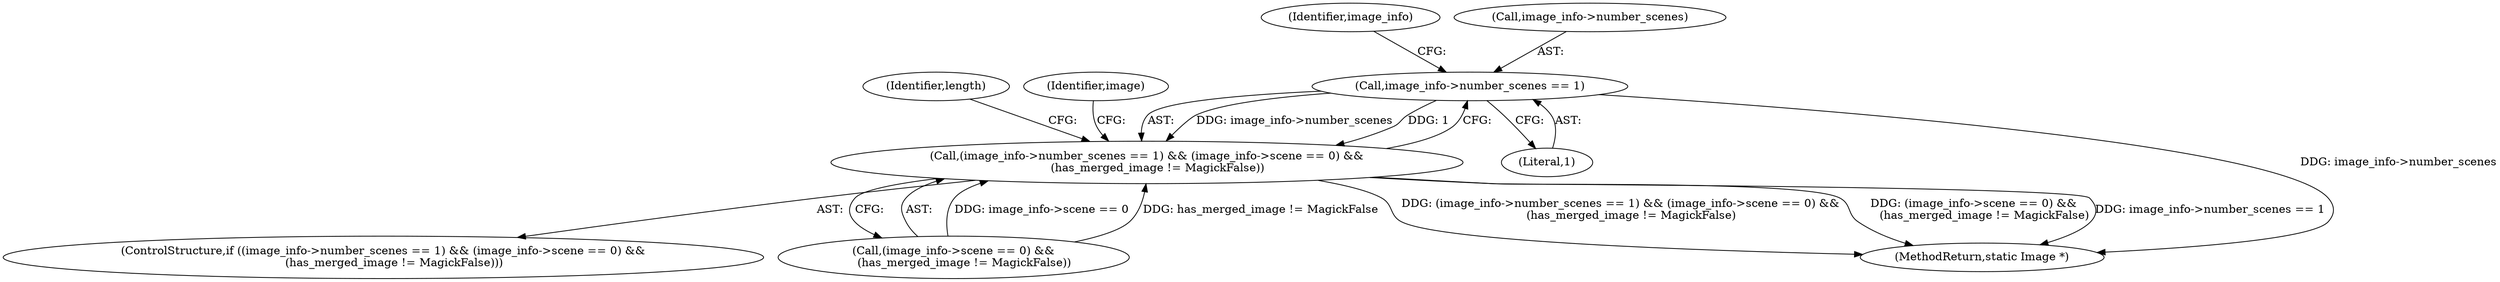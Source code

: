 digraph "0_ImageMagick_4b1b9c0522628887195bad3a6723f7000b0c9a58@pointer" {
"1000844" [label="(Call,image_info->number_scenes == 1)"];
"1000843" [label="(Call,(image_info->number_scenes == 1) && (image_info->scene == 0) &&\n      (has_merged_image != MagickFalse))"];
"1000852" [label="(Identifier,image_info)"];
"1000845" [label="(Call,image_info->number_scenes)"];
"1000849" [label="(Call,(image_info->scene == 0) &&\n      (has_merged_image != MagickFalse))"];
"1000842" [label="(ControlStructure,if ((image_info->number_scenes == 1) && (image_info->scene == 0) &&\n      (has_merged_image != MagickFalse)))"];
"1000844" [label="(Call,image_info->number_scenes == 1)"];
"1000848" [label="(Literal,1)"];
"1000876" [label="(Identifier,length)"];
"1001057" [label="(MethodReturn,static Image *)"];
"1000843" [label="(Call,(image_info->number_scenes == 1) && (image_info->scene == 0) &&\n      (has_merged_image != MagickFalse))"];
"1000862" [label="(Identifier,image)"];
"1000844" -> "1000843"  [label="AST: "];
"1000844" -> "1000848"  [label="CFG: "];
"1000845" -> "1000844"  [label="AST: "];
"1000848" -> "1000844"  [label="AST: "];
"1000852" -> "1000844"  [label="CFG: "];
"1000843" -> "1000844"  [label="CFG: "];
"1000844" -> "1001057"  [label="DDG: image_info->number_scenes"];
"1000844" -> "1000843"  [label="DDG: image_info->number_scenes"];
"1000844" -> "1000843"  [label="DDG: 1"];
"1000843" -> "1000842"  [label="AST: "];
"1000843" -> "1000849"  [label="CFG: "];
"1000849" -> "1000843"  [label="AST: "];
"1000862" -> "1000843"  [label="CFG: "];
"1000876" -> "1000843"  [label="CFG: "];
"1000843" -> "1001057"  [label="DDG: (image_info->number_scenes == 1) && (image_info->scene == 0) &&\n      (has_merged_image != MagickFalse)"];
"1000843" -> "1001057"  [label="DDG: (image_info->scene == 0) &&\n      (has_merged_image != MagickFalse)"];
"1000843" -> "1001057"  [label="DDG: image_info->number_scenes == 1"];
"1000849" -> "1000843"  [label="DDG: image_info->scene == 0"];
"1000849" -> "1000843"  [label="DDG: has_merged_image != MagickFalse"];
}
